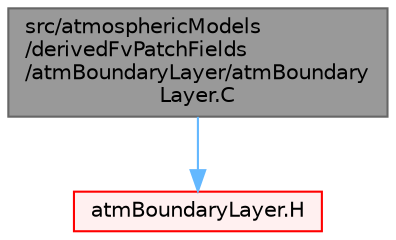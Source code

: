 digraph "src/atmosphericModels/derivedFvPatchFields/atmBoundaryLayer/atmBoundaryLayer.C"
{
 // LATEX_PDF_SIZE
  bgcolor="transparent";
  edge [fontname=Helvetica,fontsize=10,labelfontname=Helvetica,labelfontsize=10];
  node [fontname=Helvetica,fontsize=10,shape=box,height=0.2,width=0.4];
  Node1 [id="Node000001",label="src/atmosphericModels\l/derivedFvPatchFields\l/atmBoundaryLayer/atmBoundary\lLayer.C",height=0.2,width=0.4,color="gray40", fillcolor="grey60", style="filled", fontcolor="black",tooltip=" "];
  Node1 -> Node2 [id="edge1_Node000001_Node000002",color="steelblue1",style="solid",tooltip=" "];
  Node2 [id="Node000002",label="atmBoundaryLayer.H",height=0.2,width=0.4,color="red", fillcolor="#FFF0F0", style="filled",URL="$atmBoundaryLayer_8H.html",tooltip=" "];
}
